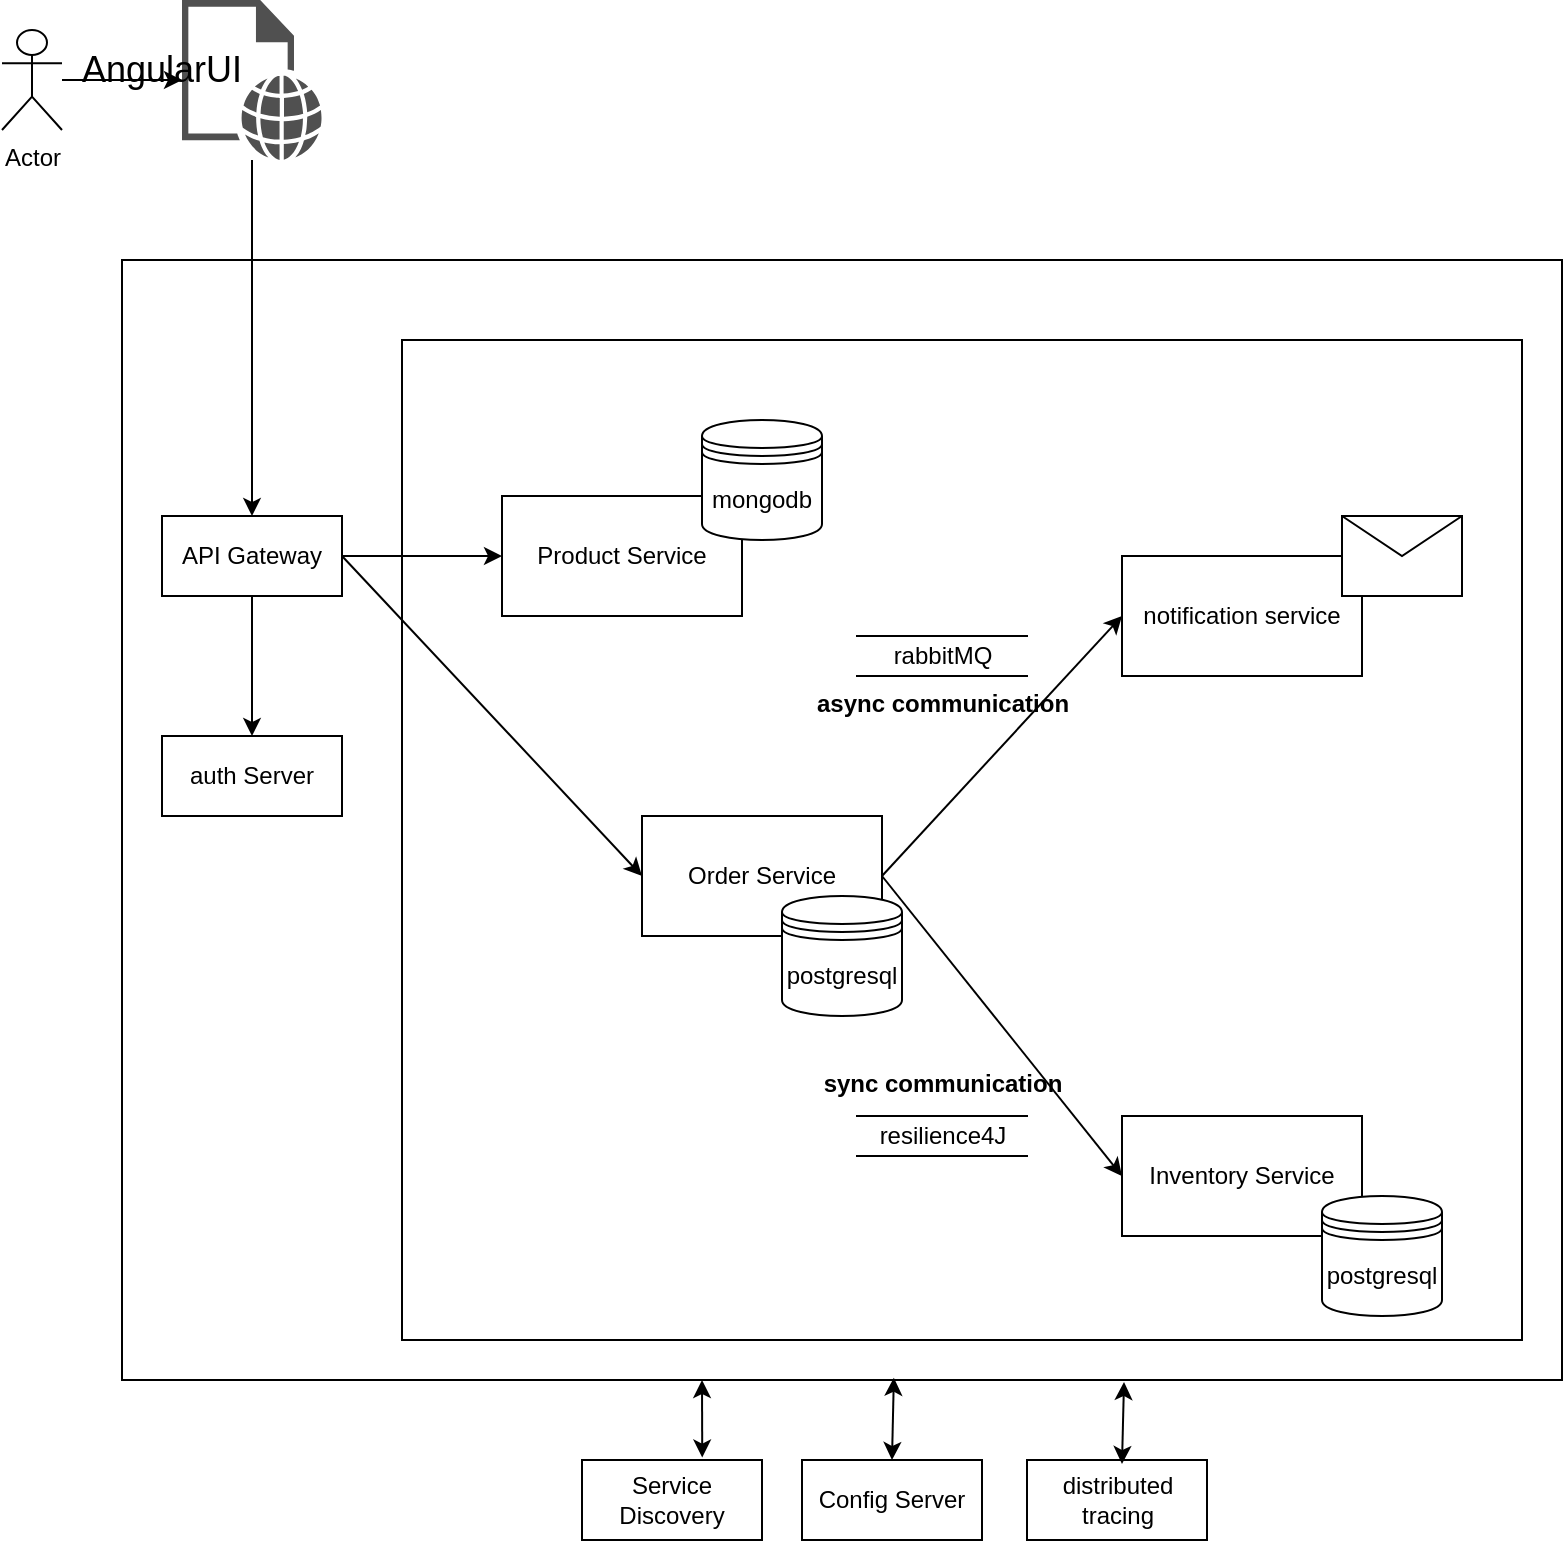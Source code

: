 <mxfile version="21.3.0" type="github">
  <diagram name="Page-1" id="GKaFxHwM3PYECo6i_Yxy">
    <mxGraphModel dx="1816" dy="1875" grid="1" gridSize="10" guides="1" tooltips="1" connect="1" arrows="1" fold="1" page="1" pageScale="1" pageWidth="850" pageHeight="1100" math="0" shadow="0">
      <root>
        <mxCell id="0" />
        <mxCell id="1" parent="0" />
        <mxCell id="5eDpabF1M_7-lHHdN3ET-42" value="" style="rounded=0;whiteSpace=wrap;html=1;" vertex="1" parent="1">
          <mxGeometry x="60" y="80" width="720" height="560" as="geometry" />
        </mxCell>
        <mxCell id="5eDpabF1M_7-lHHdN3ET-37" value="" style="rounded=0;whiteSpace=wrap;html=1;" vertex="1" parent="1">
          <mxGeometry x="200" y="120" width="560" height="500" as="geometry" />
        </mxCell>
        <mxCell id="5eDpabF1M_7-lHHdN3ET-40" style="edgeStyle=orthogonalEdgeStyle;rounded=0;orthogonalLoop=1;jettySize=auto;html=1;" edge="1" parent="1" source="5eDpabF1M_7-lHHdN3ET-1" target="5eDpabF1M_7-lHHdN3ET-38">
          <mxGeometry relative="1" as="geometry" />
        </mxCell>
        <mxCell id="5eDpabF1M_7-lHHdN3ET-1" value="Actor" style="shape=umlActor;verticalLabelPosition=bottom;verticalAlign=top;html=1;outlineConnect=0;" vertex="1" parent="1">
          <mxGeometry y="-35" width="30" height="50" as="geometry" />
        </mxCell>
        <mxCell id="5eDpabF1M_7-lHHdN3ET-30" style="edgeStyle=orthogonalEdgeStyle;rounded=0;orthogonalLoop=1;jettySize=auto;html=1;entryX=0.5;entryY=0;entryDx=0;entryDy=0;" edge="1" parent="1" source="5eDpabF1M_7-lHHdN3ET-2" target="5eDpabF1M_7-lHHdN3ET-29">
          <mxGeometry relative="1" as="geometry" />
        </mxCell>
        <mxCell id="5eDpabF1M_7-lHHdN3ET-3" value="Product Service" style="rounded=0;whiteSpace=wrap;html=1;" vertex="1" parent="1">
          <mxGeometry x="250" y="198" width="120" height="60" as="geometry" />
        </mxCell>
        <mxCell id="5eDpabF1M_7-lHHdN3ET-4" value="Order Service" style="rounded=0;whiteSpace=wrap;html=1;" vertex="1" parent="1">
          <mxGeometry x="320" y="358" width="120" height="60" as="geometry" />
        </mxCell>
        <mxCell id="5eDpabF1M_7-lHHdN3ET-5" value="Inventory Service" style="rounded=0;whiteSpace=wrap;html=1;" vertex="1" parent="1">
          <mxGeometry x="560" y="508" width="120" height="60" as="geometry" />
        </mxCell>
        <mxCell id="5eDpabF1M_7-lHHdN3ET-6" value="notification service" style="rounded=0;whiteSpace=wrap;html=1;" vertex="1" parent="1">
          <mxGeometry x="560" y="228" width="120" height="60" as="geometry" />
        </mxCell>
        <mxCell id="5eDpabF1M_7-lHHdN3ET-7" value="" style="endArrow=classic;html=1;rounded=0;exitX=1;exitY=0.5;exitDx=0;exitDy=0;entryX=0;entryY=0.5;entryDx=0;entryDy=0;" edge="1" parent="1" source="5eDpabF1M_7-lHHdN3ET-4" target="5eDpabF1M_7-lHHdN3ET-6">
          <mxGeometry width="50" height="50" relative="1" as="geometry">
            <mxPoint x="500" y="408" as="sourcePoint" />
            <mxPoint x="550" y="358" as="targetPoint" />
            <Array as="points" />
          </mxGeometry>
        </mxCell>
        <mxCell id="5eDpabF1M_7-lHHdN3ET-8" value="" style="endArrow=classic;html=1;rounded=0;exitX=1;exitY=0.5;exitDx=0;exitDy=0;entryX=0;entryY=0.5;entryDx=0;entryDy=0;" edge="1" parent="1" source="5eDpabF1M_7-lHHdN3ET-4" target="5eDpabF1M_7-lHHdN3ET-5">
          <mxGeometry width="50" height="50" relative="1" as="geometry">
            <mxPoint x="450" y="398" as="sourcePoint" />
            <mxPoint x="530" y="298" as="targetPoint" />
            <Array as="points" />
          </mxGeometry>
        </mxCell>
        <mxCell id="5eDpabF1M_7-lHHdN3ET-9" value="&lt;font style=&quot;font-size: 12px;&quot;&gt;async communication&lt;/font&gt;" style="text;strokeColor=none;fillColor=none;html=1;fontSize=24;fontStyle=1;verticalAlign=middle;align=center;rotation=0;" vertex="1" parent="1">
          <mxGeometry x="420" y="278" width="100" height="40" as="geometry" />
        </mxCell>
        <mxCell id="5eDpabF1M_7-lHHdN3ET-10" value="&lt;font style=&quot;font-size: 12px;&quot;&gt;sync communication&lt;/font&gt;" style="text;strokeColor=none;fillColor=none;html=1;fontSize=24;fontStyle=1;verticalAlign=middle;align=center;rotation=0;" vertex="1" parent="1">
          <mxGeometry x="420" y="468" width="100" height="40" as="geometry" />
        </mxCell>
        <mxCell id="5eDpabF1M_7-lHHdN3ET-12" value="mongodb" style="shape=datastore;whiteSpace=wrap;html=1;" vertex="1" parent="1">
          <mxGeometry x="350" y="160" width="60" height="60" as="geometry" />
        </mxCell>
        <mxCell id="5eDpabF1M_7-lHHdN3ET-16" value="postgresql" style="shape=datastore;whiteSpace=wrap;html=1;" vertex="1" parent="1">
          <mxGeometry x="390" y="398" width="60" height="60" as="geometry" />
        </mxCell>
        <mxCell id="5eDpabF1M_7-lHHdN3ET-17" value="postgresql&lt;br&gt;" style="shape=datastore;whiteSpace=wrap;html=1;" vertex="1" parent="1">
          <mxGeometry x="660" y="548" width="60" height="60" as="geometry" />
        </mxCell>
        <mxCell id="5eDpabF1M_7-lHHdN3ET-18" value="" style="shape=message;html=1;html=1;outlineConnect=0;labelPosition=center;verticalLabelPosition=bottom;align=center;verticalAlign=top;" vertex="1" parent="1">
          <mxGeometry x="670" y="208" width="60" height="40" as="geometry" />
        </mxCell>
        <mxCell id="5eDpabF1M_7-lHHdN3ET-19" value="rabbitMQ&lt;br&gt;" style="shape=partialRectangle;whiteSpace=wrap;html=1;left=0;right=0;fillColor=none;" vertex="1" parent="1">
          <mxGeometry x="427.5" y="268" width="85" height="20" as="geometry" />
        </mxCell>
        <mxCell id="5eDpabF1M_7-lHHdN3ET-20" value="resilience4J&lt;br&gt;" style="shape=partialRectangle;whiteSpace=wrap;html=1;left=0;right=0;fillColor=none;" vertex="1" parent="1">
          <mxGeometry x="427.5" y="508" width="85" height="20" as="geometry" />
        </mxCell>
        <mxCell id="5eDpabF1M_7-lHHdN3ET-22" value="" style="endArrow=classic;html=1;rounded=0;exitX=1;exitY=0.5;exitDx=0;exitDy=0;entryX=0;entryY=0.5;entryDx=0;entryDy=0;" edge="1" parent="1" source="5eDpabF1M_7-lHHdN3ET-2" target="5eDpabF1M_7-lHHdN3ET-3">
          <mxGeometry width="50" height="50" relative="1" as="geometry">
            <mxPoint x="230" y="368" as="sourcePoint" />
            <mxPoint x="280" y="318" as="targetPoint" />
          </mxGeometry>
        </mxCell>
        <mxCell id="5eDpabF1M_7-lHHdN3ET-23" value="" style="endArrow=classic;html=1;rounded=0;exitX=1;exitY=0.5;exitDx=0;exitDy=0;entryX=0;entryY=0.5;entryDx=0;entryDy=0;" edge="1" parent="1" source="5eDpabF1M_7-lHHdN3ET-2" target="5eDpabF1M_7-lHHdN3ET-4">
          <mxGeometry width="50" height="50" relative="1" as="geometry">
            <mxPoint x="250" y="478" as="sourcePoint" />
            <mxPoint x="320" y="268" as="targetPoint" />
          </mxGeometry>
        </mxCell>
        <mxCell id="5eDpabF1M_7-lHHdN3ET-29" value="auth Server" style="rounded=0;whiteSpace=wrap;html=1;" vertex="1" parent="1">
          <mxGeometry x="80" y="318" width="90" height="40" as="geometry" />
        </mxCell>
        <mxCell id="5eDpabF1M_7-lHHdN3ET-31" value="Service Discovery" style="rounded=0;whiteSpace=wrap;html=1;" vertex="1" parent="1">
          <mxGeometry x="290" y="680" width="90" height="40" as="geometry" />
        </mxCell>
        <mxCell id="5eDpabF1M_7-lHHdN3ET-32" value="Config Server" style="rounded=0;whiteSpace=wrap;html=1;" vertex="1" parent="1">
          <mxGeometry x="400" y="680" width="90" height="40" as="geometry" />
        </mxCell>
        <mxCell id="5eDpabF1M_7-lHHdN3ET-33" value="distributed tracing" style="rounded=0;whiteSpace=wrap;html=1;" vertex="1" parent="1">
          <mxGeometry x="512.5" y="680" width="90" height="40" as="geometry" />
        </mxCell>
        <mxCell id="5eDpabF1M_7-lHHdN3ET-38" value="" style="sketch=0;pointerEvents=1;shadow=0;dashed=0;html=1;strokeColor=none;fillColor=#505050;labelPosition=center;verticalLabelPosition=bottom;verticalAlign=top;outlineConnect=0;align=center;shape=mxgraph.office.concepts.web_page;" vertex="1" parent="1">
          <mxGeometry x="90" y="-50" width="70" height="80" as="geometry" />
        </mxCell>
        <mxCell id="5eDpabF1M_7-lHHdN3ET-41" value="&lt;font style=&quot;font-size: 18px;&quot;&gt;AngularUI&lt;/font&gt;" style="text;html=1;strokeColor=none;fillColor=none;align=center;verticalAlign=middle;whiteSpace=wrap;rounded=0;" vertex="1" parent="1">
          <mxGeometry x="10" y="-40" width="140" height="50" as="geometry" />
        </mxCell>
        <mxCell id="5eDpabF1M_7-lHHdN3ET-44" value="" style="edgeStyle=orthogonalEdgeStyle;rounded=0;orthogonalLoop=1;jettySize=auto;html=1;" edge="1" parent="1" source="5eDpabF1M_7-lHHdN3ET-38" target="5eDpabF1M_7-lHHdN3ET-2">
          <mxGeometry relative="1" as="geometry">
            <mxPoint x="125" y="75" as="sourcePoint" />
            <mxPoint x="125" y="290" as="targetPoint" />
          </mxGeometry>
        </mxCell>
        <mxCell id="5eDpabF1M_7-lHHdN3ET-2" value="API Gateway" style="rounded=0;whiteSpace=wrap;html=1;" vertex="1" parent="1">
          <mxGeometry x="80" y="208" width="90" height="40" as="geometry" />
        </mxCell>
        <mxCell id="5eDpabF1M_7-lHHdN3ET-45" value="" style="endArrow=classic;startArrow=classic;html=1;rounded=0;exitX=0.668;exitY=-0.031;exitDx=0;exitDy=0;exitPerimeter=0;" edge="1" parent="1" source="5eDpabF1M_7-lHHdN3ET-31">
          <mxGeometry width="50" height="50" relative="1" as="geometry">
            <mxPoint x="510" y="660" as="sourcePoint" />
            <mxPoint x="350" y="640" as="targetPoint" />
          </mxGeometry>
        </mxCell>
        <mxCell id="5eDpabF1M_7-lHHdN3ET-46" value="" style="endArrow=classic;startArrow=classic;html=1;rounded=0;exitX=0.5;exitY=0;exitDx=0;exitDy=0;entryX=0.536;entryY=0.998;entryDx=0;entryDy=0;entryPerimeter=0;" edge="1" parent="1" source="5eDpabF1M_7-lHHdN3ET-32" target="5eDpabF1M_7-lHHdN3ET-42">
          <mxGeometry width="50" height="50" relative="1" as="geometry">
            <mxPoint x="360" y="689" as="sourcePoint" />
            <mxPoint x="390" y="650" as="targetPoint" />
          </mxGeometry>
        </mxCell>
        <mxCell id="5eDpabF1M_7-lHHdN3ET-47" value="" style="endArrow=classic;startArrow=classic;html=1;rounded=0;exitX=0.5;exitY=0;exitDx=0;exitDy=0;entryX=0.536;entryY=0.998;entryDx=0;entryDy=0;entryPerimeter=0;" edge="1" parent="1">
          <mxGeometry width="50" height="50" relative="1" as="geometry">
            <mxPoint x="560" y="682" as="sourcePoint" />
            <mxPoint x="561" y="641" as="targetPoint" />
          </mxGeometry>
        </mxCell>
      </root>
    </mxGraphModel>
  </diagram>
</mxfile>
